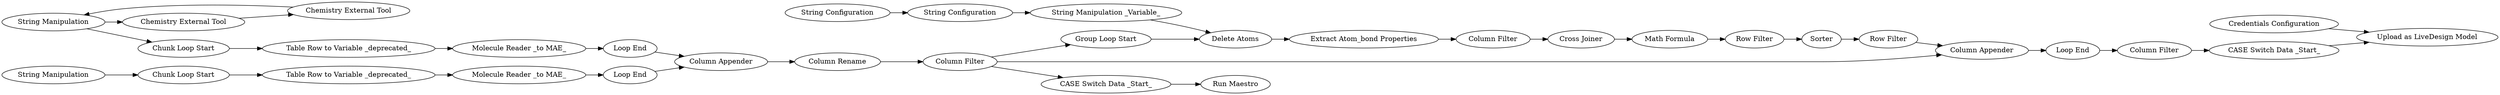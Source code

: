 digraph {
	15707 -> 15694
	455 -> 456
	15700 -> 38
	139 -> 56
	15697 -> 15699
	451 -> 15709
	15584 -> 15704
	38 -> 15652
	141 -> 147
	15688 -> 15707
	15704 -> 15689
	457 -> 454
	15420 -> 15706
	15665 -> 452
	452 -> 15663
	15692 -> 15691
	15689 -> 15692
	458 -> 435
	148 -> 144
	451 -> 15698
	451 -> 15699
	452 -> 148
	15652 -> 56
	15698 -> 15704
	453 -> 455
	15691 -> 15688
	15694 -> 15697
	147 -> 458
	15699 -> 15700
	456 -> 457
	15709 -> 15708
	15663 -> 15665
	435 -> 451
	454 -> 458
	15706 -> 15584
	144 -> 141
	15706 [label="String Configuration"]
	15707 [label="Row Filter"]
	15584 [label="String Manipulation _Variable_"]
	458 [label="Column Appender"]
	15665 [label="Chemistry External Tool"]
	15700 [label="Loop End"]
	15420 [label="String Configuration"]
	15652 [label="CASE Switch Data _Start_"]
	454 [label="Loop End"]
	15663 [label="Chemistry External Tool"]
	56 [label="Upload as LiveDesign Model"]
	15694 [label=Sorter]
	451 [label="Column Filter"]
	141 [label="Molecule Reader _to MAE_"]
	15698 [label="Group Loop Start"]
	148 [label="Chunk Loop Start"]
	144 [label="Table Row to Variable _deprecated_"]
	15688 [label="Math Formula"]
	457 [label="Molecule Reader _to MAE_"]
	15699 [label="Column Appender"]
	456 [label="Table Row to Variable _deprecated_"]
	15692 [label="Column Filter"]
	15697 [label="Row Filter"]
	147 [label="Loop End"]
	452 [label="String Manipulation"]
	453 [label="String Manipulation"]
	15709 [label="CASE Switch Data _Start_"]
	15708 [label="Run Maestro"]
	455 [label="Chunk Loop Start"]
	38 [label="Column Filter"]
	435 [label="Column Rename"]
	15704 [label="Delete Atoms"]
	15689 [label="Extract Atom_bond Properties"]
	139 [label="Credentials Configuration"]
	15691 [label="Cross Joiner"]
	rankdir=LR
}
